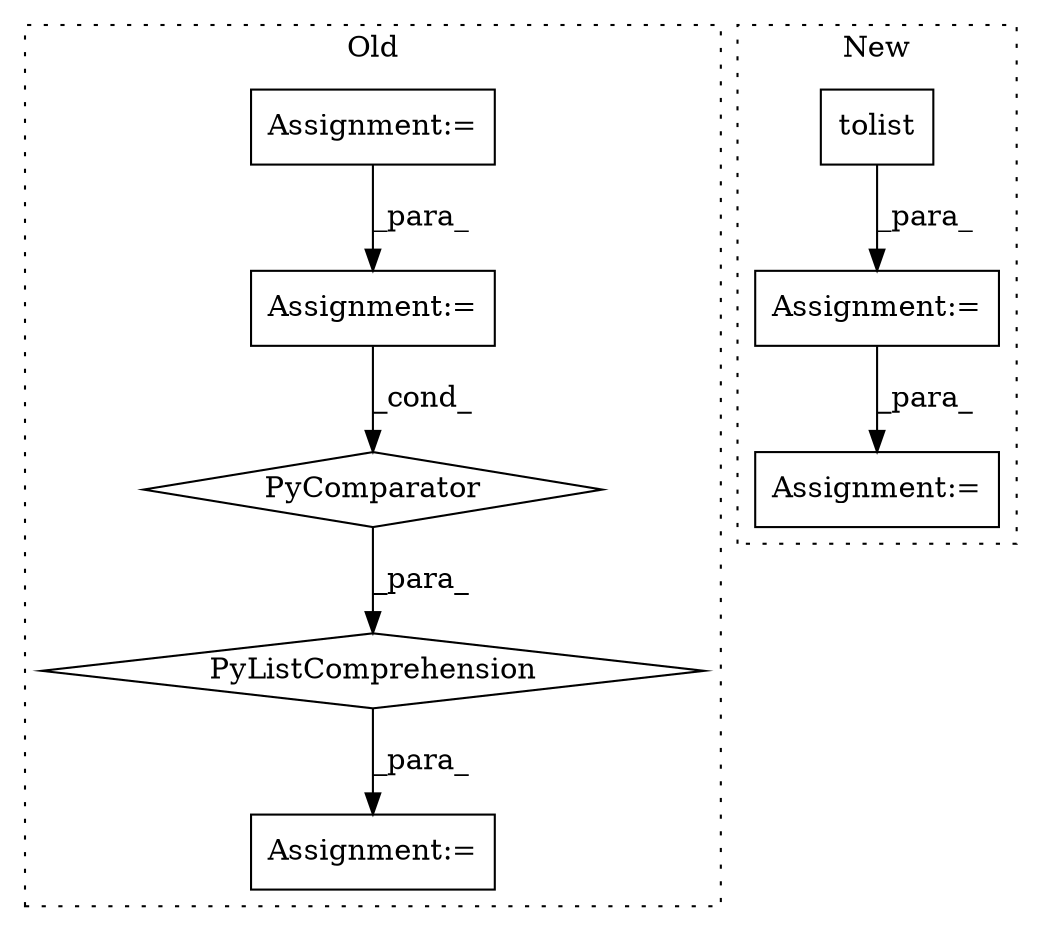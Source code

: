 digraph G {
subgraph cluster0 {
1 [label="PyListComprehension" a="109" s="2450" l="132" shape="diamond"];
3 [label="PyComparator" a="113" s="2544" l="30" shape="diamond"];
4 [label="Assignment:=" a="7" s="2544" l="30" shape="box"];
6 [label="Assignment:=" a="7" s="2424" l="1" shape="box"];
7 [label="Assignment:=" a="7" s="1722" l="4" shape="box"];
label = "Old";
style="dotted";
}
subgraph cluster1 {
2 [label="tolist" a="32" s="3951" l="8" shape="box"];
5 [label="Assignment:=" a="7" s="3927" l="1" shape="box"];
8 [label="Assignment:=" a="7" s="4218" l="28" shape="box"];
label = "New";
style="dotted";
}
1 -> 6 [label="_para_"];
2 -> 5 [label="_para_"];
3 -> 1 [label="_para_"];
4 -> 3 [label="_cond_"];
5 -> 8 [label="_para_"];
7 -> 4 [label="_para_"];
}